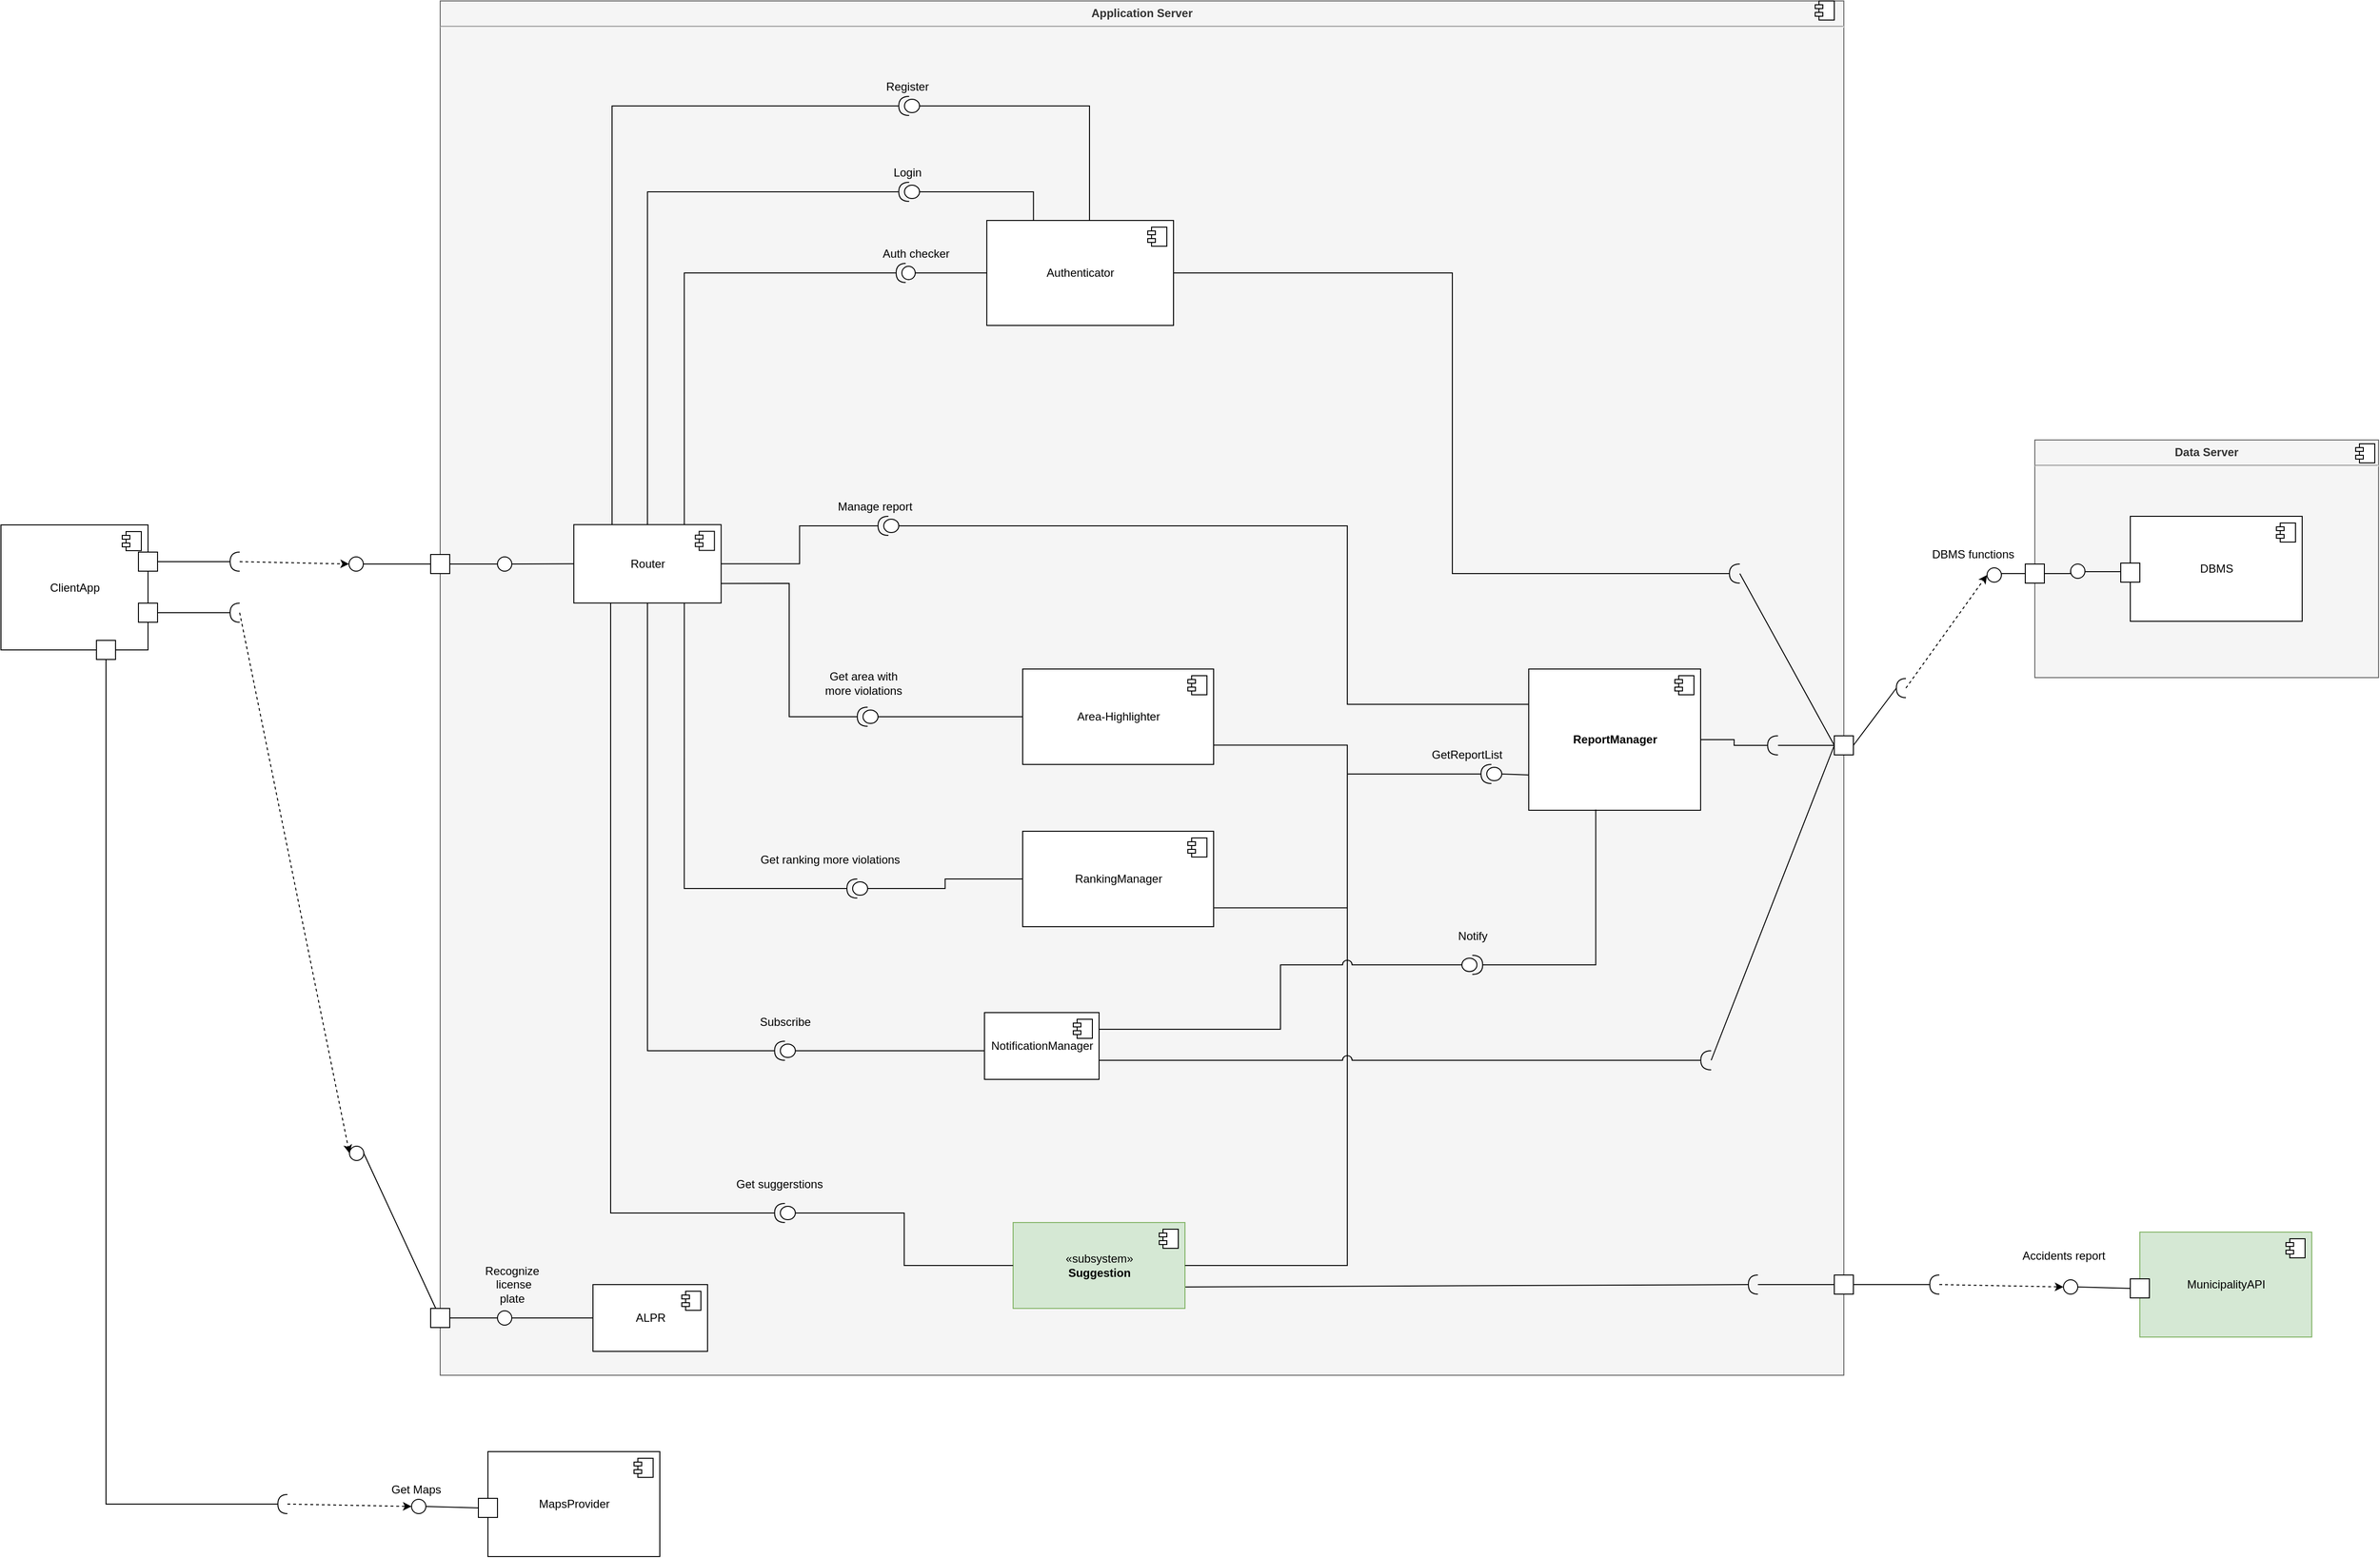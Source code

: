 <mxfile version="12.3.3" type="device" pages="1"><diagram id="tRM6kYc8CmMdHtw0mvdF" name="Page-1"><mxGraphModel dx="1730" dy="2524" grid="1" gridSize="10" guides="1" tooltips="1" connect="1" arrows="1" fold="1" page="1" pageScale="1" pageWidth="850" pageHeight="1100" math="0" shadow="0"><root><mxCell id="0"/><mxCell id="k_rxD-2QVE0urcg3XLKd-32" value="Untitled Layer" parent="0"/><mxCell id="k_rxD-2QVE0urcg3XLKd-33" value="&lt;p style=&quot;margin: 0px ; margin-top: 6px ; text-align: center&quot;&gt;&lt;b&gt;Application Server&lt;/b&gt;&lt;/p&gt;&lt;hr&gt;&lt;p style=&quot;margin: 0px ; margin-left: 8px&quot;&gt;&lt;br&gt;&lt;/p&gt;" style="align=left;overflow=fill;html=1;fillColor=#f5f5f5;strokeColor=#666666;fontColor=#333333;" parent="k_rxD-2QVE0urcg3XLKd-32" vertex="1"><mxGeometry x="-330" y="-110" width="1470" height="1440" as="geometry"/></mxCell><mxCell id="k_rxD-2QVE0urcg3XLKd-35" value="&lt;p style=&quot;margin: 0px ; margin-top: 6px ; text-align: center&quot;&gt;&lt;b&gt;Data Server&lt;/b&gt;&lt;/p&gt;&lt;hr&gt;&lt;p style=&quot;margin: 0px ; margin-left: 8px&quot;&gt;&lt;br&gt;&lt;/p&gt;" style="align=left;overflow=fill;html=1;fillColor=#f5f5f5;strokeColor=#666666;fontColor=#333333;" parent="k_rxD-2QVE0urcg3XLKd-32" vertex="1"><mxGeometry x="1340" y="350" width="360" height="249" as="geometry"/></mxCell><mxCell id="k_rxD-2QVE0urcg3XLKd-36" value="" style="shape=component;jettyWidth=8;jettyHeight=4;" parent="k_rxD-2QVE0urcg3XLKd-35" vertex="1"><mxGeometry x="1" width="20" height="20" relative="1" as="geometry"><mxPoint x="-24" y="4" as="offset"/></mxGeometry></mxCell><mxCell id="k_rxD-2QVE0urcg3XLKd-43" value="DBMS" style="html=1;" parent="k_rxD-2QVE0urcg3XLKd-35" vertex="1"><mxGeometry x="100" y="80" width="180" height="110" as="geometry"/></mxCell><mxCell id="k_rxD-2QVE0urcg3XLKd-44" value="" style="shape=component;jettyWidth=8;jettyHeight=4;" parent="k_rxD-2QVE0urcg3XLKd-43" vertex="1"><mxGeometry x="1" width="20" height="20" relative="1" as="geometry"><mxPoint x="-27" y="7" as="offset"/></mxGeometry></mxCell><mxCell id="g-U3OgV13s4dTjVYUAaE-34" value="" style="whiteSpace=wrap;html=1;aspect=fixed;" parent="k_rxD-2QVE0urcg3XLKd-43" vertex="1"><mxGeometry x="-10" y="49" width="20" height="20" as="geometry"/></mxCell><mxCell id="k_rxD-2QVE0urcg3XLKd-54" style="edgeStyle=orthogonalEdgeStyle;rounded=0;orthogonalLoop=1;jettySize=auto;html=1;exitX=0;exitY=0.5;exitDx=0;exitDy=0;endArrow=none;endFill=0;" parent="k_rxD-2QVE0urcg3XLKd-35" source="g-U3OgV13s4dTjVYUAaE-34" target="g-U3OgV13s4dTjVYUAaE-41" edge="1"><mxGeometry relative="1" as="geometry"><Array as="points"><mxPoint x="90" y="138"/></Array></mxGeometry></mxCell><mxCell id="g-U3OgV13s4dTjVYUAaE-41" value="" style="ellipse;whiteSpace=wrap;html=1;aspect=fixed;" parent="k_rxD-2QVE0urcg3XLKd-35" vertex="1"><mxGeometry x="37.5" y="130" width="15" height="15" as="geometry"/></mxCell><mxCell id="k_rxD-2QVE0urcg3XLKd-52" value="" style="whiteSpace=wrap;html=1;aspect=fixed;" parent="k_rxD-2QVE0urcg3XLKd-35" vertex="1"><mxGeometry x="-10" y="130" width="20" height="20" as="geometry"/></mxCell><mxCell id="k_rxD-2QVE0urcg3XLKd-55" style="edgeStyle=orthogonalEdgeStyle;rounded=0;orthogonalLoop=1;jettySize=auto;html=1;exitX=0;exitY=0.5;exitDx=0;exitDy=0;endArrow=none;endFill=0;" parent="k_rxD-2QVE0urcg3XLKd-35" source="g-U3OgV13s4dTjVYUAaE-41" target="k_rxD-2QVE0urcg3XLKd-52" edge="1"><mxGeometry relative="1" as="geometry"><Array as="points"><mxPoint x="37" y="140"/></Array></mxGeometry></mxCell><mxCell id="k_rxD-2QVE0urcg3XLKd-34" value="" style="shape=component;jettyWidth=8;jettyHeight=4;" parent="k_rxD-2QVE0urcg3XLKd-32" vertex="1"><mxGeometry x="1" width="20" height="20" relative="1" as="geometry"><mxPoint x="1110" y="-110" as="offset"/></mxGeometry></mxCell><mxCell id="k_rxD-2QVE0urcg3XLKd-66" value="" style="shape=providedRequiredInterface;html=1;verticalLabelPosition=bottom;rotation=180;" parent="k_rxD-2QVE0urcg3XLKd-32" vertex="1"><mxGeometry x="20.203" y="1150" width="21.729" height="20" as="geometry"/></mxCell><mxCell id="k_rxD-2QVE0urcg3XLKd-69" value="" style="shape=providedRequiredInterface;html=1;verticalLabelPosition=bottom;rotation=180;" parent="k_rxD-2QVE0urcg3XLKd-32" vertex="1"><mxGeometry x="95.932" y="810" width="21.729" height="20" as="geometry"/></mxCell><mxCell id="k_rxD-2QVE0urcg3XLKd-68" value="" style="shape=providedRequiredInterface;html=1;verticalLabelPosition=bottom;rotation=180;" parent="k_rxD-2QVE0urcg3XLKd-32" vertex="1"><mxGeometry x="106.796" y="630" width="21.729" height="20" as="geometry"/></mxCell><mxCell id="k_rxD-2QVE0urcg3XLKd-73" value="" style="shape=providedRequiredInterface;html=1;verticalLabelPosition=bottom;rotation=180;" parent="k_rxD-2QVE0urcg3XLKd-32" vertex="1"><mxGeometry x="128.525" y="430" width="21.729" height="20" as="geometry"/></mxCell><mxCell id="k_rxD-2QVE0urcg3XLKd-72" value="" style="shape=providedRequiredInterface;html=1;verticalLabelPosition=bottom;rotation=180;" parent="k_rxD-2QVE0urcg3XLKd-32" vertex="1"><mxGeometry x="760.025" y="690" width="21.729" height="20" as="geometry"/></mxCell><mxCell id="k_rxD-2QVE0urcg3XLKd-77" value="" style="shape=providedRequiredInterface;html=1;verticalLabelPosition=bottom;rotation=180;" parent="k_rxD-2QVE0urcg3XLKd-32" vertex="1"><mxGeometry x="150.254" y="-10" width="21.729" height="20" as="geometry"/></mxCell><mxCell id="k_rxD-2QVE0urcg3XLKd-76" value="" style="shape=providedRequiredInterface;html=1;verticalLabelPosition=bottom;rotation=180;" parent="k_rxD-2QVE0urcg3XLKd-32" vertex="1"><mxGeometry x="150.254" y="80" width="21.729" height="20" as="geometry"/></mxCell><mxCell id="g-U3OgV13s4dTjVYUAaE-58" value="Register" style="text;html=1;align=center;verticalAlign=middle;resizable=0;points=[];;autosize=1;" parent="k_rxD-2QVE0urcg3XLKd-32" vertex="1"><mxGeometry x="128.525" y="-30" width="60" height="20" as="geometry"/></mxCell><mxCell id="g-U3OgV13s4dTjVYUAaE-57" value="Login" style="text;html=1;align=center;verticalAlign=middle;resizable=0;points=[];;autosize=1;" parent="k_rxD-2QVE0urcg3XLKd-32" vertex="1"><mxGeometry x="139.389" y="60" width="40" height="20" as="geometry"/></mxCell><mxCell id="k_rxD-2QVE0urcg3XLKd-83" value="Manage report" style="text;html=1;align=center;verticalAlign=middle;resizable=0;points=[];;autosize=1;" parent="k_rxD-2QVE0urcg3XLKd-32" vertex="1"><mxGeometry x="80.067" y="410" width="90" height="20" as="geometry"/></mxCell><mxCell id="k_rxD-2QVE0urcg3XLKd-84" value="Get area with&lt;br&gt;more violations" style="text;html=1;align=center;verticalAlign=middle;resizable=0;points=[];;autosize=1;" parent="k_rxD-2QVE0urcg3XLKd-32" vertex="1"><mxGeometry x="63.339" y="590" width="100" height="30" as="geometry"/></mxCell><mxCell id="k_rxD-2QVE0urcg3XLKd-85" value="Get ranking more violations" style="text;html=1;align=center;verticalAlign=middle;resizable=0;points=[];;autosize=1;" parent="k_rxD-2QVE0urcg3XLKd-32" vertex="1"><mxGeometry x="-1.848" y="780" width="160" height="20" as="geometry"/></mxCell><mxCell id="k_rxD-2QVE0urcg3XLKd-86" value="Get suggerstions" style="text;html=1;align=center;verticalAlign=middle;resizable=0;points=[];;autosize=1;" parent="k_rxD-2QVE0urcg3XLKd-32" vertex="1"><mxGeometry x="-30.119" y="1120" width="110" height="20" as="geometry"/></mxCell><mxCell id="g-U3OgV13s4dTjVYUAaE-1" value="Authenticator" style="html=1;" parent="k_rxD-2QVE0urcg3XLKd-32" vertex="1"><mxGeometry x="242.439" y="120" width="195.559" height="110" as="geometry"/></mxCell><mxCell id="g-U3OgV13s4dTjVYUAaE-2" value="" style="shape=component;jettyWidth=8;jettyHeight=4;" parent="g-U3OgV13s4dTjVYUAaE-1" vertex="1"><mxGeometry x="1" width="20" height="20" relative="1" as="geometry"><mxPoint x="-27" y="7" as="offset"/></mxGeometry></mxCell><mxCell id="k_rxD-2QVE0urcg3XLKd-97" value="" style="shape=requiredInterface;html=1;verticalLabelPosition=bottom;rotation=-180;" parent="k_rxD-2QVE0urcg3XLKd-32" vertex="1"><mxGeometry x="1020.185" y="480" width="10.864" height="20" as="geometry"/></mxCell><mxCell id="k_rxD-2QVE0urcg3XLKd-99" style="edgeStyle=orthogonalEdgeStyle;rounded=0;orthogonalLoop=1;jettySize=auto;html=1;endArrow=none;endFill=0;entryX=1;entryY=0.5;entryDx=0;entryDy=0;entryPerimeter=0;" parent="k_rxD-2QVE0urcg3XLKd-32" source="g-U3OgV13s4dTjVYUAaE-1" target="k_rxD-2QVE0urcg3XLKd-97" edge="1"><mxGeometry relative="1" as="geometry"><mxPoint x="980.134" y="370.241" as="sourcePoint"/><mxPoint x="887.245" y="199.889" as="targetPoint"/><Array as="points"><mxPoint x="730" y="175"/><mxPoint x="730" y="490"/></Array></mxGeometry></mxCell><mxCell id="g-U3OgV13s4dTjVYUAaE-33" value="" style="whiteSpace=wrap;html=1;aspect=fixed;" parent="k_rxD-2QVE0urcg3XLKd-32" vertex="1"><mxGeometry x="-340" y="470" width="20" height="20" as="geometry"/></mxCell><mxCell id="6NQ96DkGY_mPD5yl49nZ-52" style="edgeStyle=none;rounded=0;jumpStyle=arc;jumpSize=10;orthogonalLoop=1;jettySize=auto;html=1;exitX=1;exitY=0.75;exitDx=0;exitDy=0;entryX=1;entryY=0.5;entryDx=0;entryDy=0;entryPerimeter=0;endArrow=none;endFill=0;" parent="k_rxD-2QVE0urcg3XLKd-32" source="6NQ96DkGY_mPD5yl49nZ-54" target="6NQ96DkGY_mPD5yl49nZ-51" edge="1"><mxGeometry relative="1" as="geometry"><mxPoint x="530.5" y="1075" as="sourcePoint"/></mxGeometry></mxCell><mxCell id="6NQ96DkGY_mPD5yl49nZ-38" value="MunicipalityAPI" style="html=1;fillColor=#d5e8d4;strokeColor=#82b366;" parent="k_rxD-2QVE0urcg3XLKd-32" vertex="1"><mxGeometry x="1450" y="1180" width="180" height="110" as="geometry"/></mxCell><mxCell id="6NQ96DkGY_mPD5yl49nZ-39" value="" style="shape=component;jettyWidth=8;jettyHeight=4;" parent="6NQ96DkGY_mPD5yl49nZ-38" vertex="1"><mxGeometry x="1" width="20" height="20" relative="1" as="geometry"><mxPoint x="-27" y="7" as="offset"/></mxGeometry></mxCell><mxCell id="6NQ96DkGY_mPD5yl49nZ-40" value="" style="whiteSpace=wrap;html=1;aspect=fixed;" parent="6NQ96DkGY_mPD5yl49nZ-38" vertex="1"><mxGeometry x="-10" y="49" width="20" height="20" as="geometry"/></mxCell><mxCell id="6NQ96DkGY_mPD5yl49nZ-50" style="edgeStyle=none;rounded=0;jumpStyle=arc;jumpSize=10;orthogonalLoop=1;jettySize=auto;html=1;exitX=1;exitY=0.5;exitDx=0;exitDy=0;entryX=1;entryY=0.5;entryDx=0;entryDy=0;entryPerimeter=0;endArrow=none;endFill=0;" parent="k_rxD-2QVE0urcg3XLKd-32" source="6NQ96DkGY_mPD5yl49nZ-41" target="6NQ96DkGY_mPD5yl49nZ-48" edge="1"><mxGeometry relative="1" as="geometry"/></mxCell><mxCell id="6NQ96DkGY_mPD5yl49nZ-41" value="" style="whiteSpace=wrap;html=1;aspect=fixed;" parent="k_rxD-2QVE0urcg3XLKd-32" vertex="1"><mxGeometry x="1130" y="1225" width="20" height="20" as="geometry"/></mxCell><mxCell id="6NQ96DkGY_mPD5yl49nZ-49" style="rounded=0;jumpStyle=arc;jumpSize=10;orthogonalLoop=1;jettySize=auto;html=1;exitX=1;exitY=0.5;exitDx=0;exitDy=0;entryX=0;entryY=0.5;entryDx=0;entryDy=0;endArrow=none;endFill=0;" parent="k_rxD-2QVE0urcg3XLKd-32" source="6NQ96DkGY_mPD5yl49nZ-46" target="6NQ96DkGY_mPD5yl49nZ-40" edge="1"><mxGeometry relative="1" as="geometry"/></mxCell><mxCell id="6NQ96DkGY_mPD5yl49nZ-46" value="" style="ellipse;whiteSpace=wrap;html=1;aspect=fixed;" parent="k_rxD-2QVE0urcg3XLKd-32" vertex="1"><mxGeometry x="1370" y="1230" width="15" height="15" as="geometry"/></mxCell><mxCell id="6NQ96DkGY_mPD5yl49nZ-47" style="edgeStyle=none;rounded=0;orthogonalLoop=1;jettySize=auto;html=1;exitX=0;exitY=0.5;exitDx=0;exitDy=0;exitPerimeter=0;entryX=0;entryY=0.5;entryDx=0;entryDy=0;endArrow=classic;endFill=1;dashed=1;" parent="k_rxD-2QVE0urcg3XLKd-32" source="6NQ96DkGY_mPD5yl49nZ-48" target="6NQ96DkGY_mPD5yl49nZ-46" edge="1"><mxGeometry relative="1" as="geometry"><mxPoint x="1390" y="1356" as="sourcePoint"/></mxGeometry></mxCell><mxCell id="6NQ96DkGY_mPD5yl49nZ-48" value="" style="shape=requiredInterface;html=1;verticalLabelPosition=bottom;rotation=-180;" parent="k_rxD-2QVE0urcg3XLKd-32" vertex="1"><mxGeometry x="1230" y="1225" width="10" height="20" as="geometry"/></mxCell><mxCell id="6NQ96DkGY_mPD5yl49nZ-53" style="edgeStyle=none;rounded=0;jumpStyle=arc;jumpSize=10;orthogonalLoop=1;jettySize=auto;html=1;exitX=0;exitY=0.5;exitDx=0;exitDy=0;exitPerimeter=0;entryX=0;entryY=0.5;entryDx=0;entryDy=0;endArrow=none;endFill=0;" parent="k_rxD-2QVE0urcg3XLKd-32" source="6NQ96DkGY_mPD5yl49nZ-51" target="6NQ96DkGY_mPD5yl49nZ-41" edge="1"><mxGeometry relative="1" as="geometry"/></mxCell><mxCell id="6NQ96DkGY_mPD5yl49nZ-51" value="" style="shape=requiredInterface;html=1;verticalLabelPosition=bottom;rotation=-180;" parent="k_rxD-2QVE0urcg3XLKd-32" vertex="1"><mxGeometry x="1040" y="1225" width="10" height="20" as="geometry"/></mxCell><mxCell id="6NQ96DkGY_mPD5yl49nZ-54" value="«subsystem»&lt;br&gt;&lt;b&gt;Suggestion&lt;/b&gt;" style="html=1;fillColor=#d5e8d4;strokeColor=#82b366;" parent="k_rxD-2QVE0urcg3XLKd-32" vertex="1"><mxGeometry x="270" y="1170" width="180" height="90" as="geometry"/></mxCell><mxCell id="6NQ96DkGY_mPD5yl49nZ-55" value="" style="shape=component;jettyWidth=8;jettyHeight=4;" parent="6NQ96DkGY_mPD5yl49nZ-54" vertex="1"><mxGeometry x="1" width="20" height="20" relative="1" as="geometry"><mxPoint x="-27" y="7" as="offset"/></mxGeometry></mxCell><mxCell id="6NQ96DkGY_mPD5yl49nZ-56" value="&lt;b&gt;ReportManager&lt;/b&gt;" style="html=1;" parent="k_rxD-2QVE0urcg3XLKd-32" vertex="1"><mxGeometry x="810" y="590" width="180" height="148" as="geometry"/></mxCell><mxCell id="6NQ96DkGY_mPD5yl49nZ-57" value="" style="shape=component;jettyWidth=8;jettyHeight=4;" parent="6NQ96DkGY_mPD5yl49nZ-56" vertex="1"><mxGeometry x="1" width="20" height="20" relative="1" as="geometry"><mxPoint x="-27" y="7" as="offset"/></mxGeometry></mxCell><mxCell id="6NQ96DkGY_mPD5yl49nZ-58" value="DBMS functions" style="text;html=1;align=center;verticalAlign=middle;resizable=0;points=[];;autosize=1;" parent="k_rxD-2QVE0urcg3XLKd-32" vertex="1"><mxGeometry x="1224.5" y="460" width="100" height="20" as="geometry"/></mxCell><mxCell id="6NQ96DkGY_mPD5yl49nZ-133" style="edgeStyle=orthogonalEdgeStyle;rounded=0;jumpStyle=arc;jumpSize=10;orthogonalLoop=1;jettySize=auto;html=1;exitX=1;exitY=0.5;exitDx=0;exitDy=0;exitPerimeter=0;entryX=0.75;entryY=0;entryDx=0;entryDy=0;endArrow=none;endFill=0;" parent="k_rxD-2QVE0urcg3XLKd-32" source="6NQ96DkGY_mPD5yl49nZ-5" target="k_rxD-2QVE0urcg3XLKd-63" edge="1"><mxGeometry relative="1" as="geometry"/></mxCell><mxCell id="1" parent="0"/><mxCell id="g-U3OgV13s4dTjVYUAaE-10" value="Area-Highlighter" style="html=1;" parent="1" vertex="1"><mxGeometry x="280" y="590" width="200" height="100" as="geometry"/></mxCell><mxCell id="g-U3OgV13s4dTjVYUAaE-11" value="" style="shape=component;jettyWidth=8;jettyHeight=4;" parent="g-U3OgV13s4dTjVYUAaE-10" vertex="1"><mxGeometry x="1" width="20" height="20" relative="1" as="geometry"><mxPoint x="-27" y="7" as="offset"/></mxGeometry></mxCell><mxCell id="g-U3OgV13s4dTjVYUAaE-12" value="RankingManager" style="html=1;" parent="1" vertex="1"><mxGeometry x="280" y="760" width="200" height="100" as="geometry"/></mxCell><mxCell id="g-U3OgV13s4dTjVYUAaE-13" value="" style="shape=component;jettyWidth=8;jettyHeight=4;" parent="g-U3OgV13s4dTjVYUAaE-12" vertex="1"><mxGeometry x="1" width="20" height="20" relative="1" as="geometry"><mxPoint x="-27" y="7" as="offset"/></mxGeometry></mxCell><mxCell id="g-U3OgV13s4dTjVYUAaE-32" style="edgeStyle=orthogonalEdgeStyle;rounded=0;orthogonalLoop=1;jettySize=auto;html=1;endArrow=none;endFill=0;exitX=0;exitY=0.5;exitDx=0;exitDy=0;" parent="1" source="g-U3OgV13s4dTjVYUAaE-1" target="6NQ96DkGY_mPD5yl49nZ-5" edge="1"><mxGeometry relative="1" as="geometry"><mxPoint x="694.714" y="365" as="targetPoint"/><mxPoint x="759" y="365.0" as="sourcePoint"/></mxGeometry></mxCell><mxCell id="g-U3OgV13s4dTjVYUAaE-46" style="edgeStyle=orthogonalEdgeStyle;rounded=0;orthogonalLoop=1;jettySize=auto;html=1;endArrow=none;endFill=0;entryX=0;entryY=0.5;entryDx=0;entryDy=0;entryPerimeter=0;" parent="1" source="g-U3OgV13s4dTjVYUAaE-1" target="k_rxD-2QVE0urcg3XLKd-77" edge="1"><mxGeometry relative="1" as="geometry"><mxPoint x="898.333" y="50" as="targetPoint"/><Array as="points"><mxPoint x="350"/></Array><mxPoint x="897.241" y="300.0" as="sourcePoint"/></mxGeometry></mxCell><mxCell id="g-U3OgV13s4dTjVYUAaE-49" style="edgeStyle=orthogonalEdgeStyle;rounded=0;orthogonalLoop=1;jettySize=auto;html=1;endArrow=none;endFill=0;entryX=0;entryY=0.5;entryDx=0;entryDy=0;entryPerimeter=0;exitX=0.25;exitY=0;exitDx=0;exitDy=0;" parent="1" source="g-U3OgV13s4dTjVYUAaE-1" target="k_rxD-2QVE0urcg3XLKd-76" edge="1"><mxGeometry relative="1" as="geometry"><mxPoint x="818.5" y="110" as="targetPoint"/><Array as="points"><mxPoint x="292" y="90"/></Array><mxPoint x="818.621" y="300.0" as="sourcePoint"/></mxGeometry></mxCell><mxCell id="g-U3OgV13s4dTjVYUAaE-56" value="Auth checker" style="text;html=1;align=center;verticalAlign=middle;resizable=0;points=[];;autosize=1;" parent="1" vertex="1"><mxGeometry x="122.5" y="145" width="90" height="20" as="geometry"/></mxCell><mxCell id="k_rxD-2QVE0urcg3XLKd-4" style="edgeStyle=orthogonalEdgeStyle;rounded=0;orthogonalLoop=1;jettySize=auto;html=1;endArrow=none;endFill=0;exitX=1;exitY=0.798;exitDx=0;exitDy=0;exitPerimeter=0;entryX=1;entryY=0.5;entryDx=0;entryDy=0;entryPerimeter=0;" parent="1" source="g-U3OgV13s4dTjVYUAaE-10" target="k_rxD-2QVE0urcg3XLKd-72" edge="1"><mxGeometry relative="1" as="geometry"><mxPoint x="490" y="670" as="sourcePoint"/><mxPoint x="700" y="670" as="targetPoint"/></mxGeometry></mxCell><mxCell id="k_rxD-2QVE0urcg3XLKd-10" style="edgeStyle=orthogonalEdgeStyle;rounded=0;orthogonalLoop=1;jettySize=auto;html=1;endArrow=none;endFill=0;entryX=1;entryY=0.5;entryDx=0;entryDy=0;entryPerimeter=0;exitX=1.003;exitY=0.802;exitDx=0;exitDy=0;exitPerimeter=0;" parent="1" source="g-U3OgV13s4dTjVYUAaE-12" target="k_rxD-2QVE0urcg3XLKd-72" edge="1"><mxGeometry relative="1" as="geometry"><mxPoint x="490" y="840" as="sourcePoint"/><mxPoint x="864.882" y="840.118" as="targetPoint"/></mxGeometry></mxCell><mxCell id="k_rxD-2QVE0urcg3XLKd-16" style="edgeStyle=orthogonalEdgeStyle;rounded=0;orthogonalLoop=1;jettySize=auto;html=1;endArrow=none;endFill=0;entryX=1;entryY=0.5;entryDx=0;entryDy=0;entryPerimeter=0;exitX=1;exitY=0.5;exitDx=0;exitDy=0;" parent="1" source="6NQ96DkGY_mPD5yl49nZ-54" target="k_rxD-2QVE0urcg3XLKd-72" edge="1"><mxGeometry relative="1" as="geometry"><mxPoint x="530.429" y="1019.571" as="sourcePoint"/><mxPoint x="880.176" y="960.118" as="targetPoint"/><Array as="points"><mxPoint x="620" y="1215"/><mxPoint x="620" y="700"/></Array></mxGeometry></mxCell><mxCell id="k_rxD-2QVE0urcg3XLKd-45" value="" style="ellipse;whiteSpace=wrap;html=1;aspect=fixed;" parent="1" vertex="1"><mxGeometry x="1290" y="484" width="15" height="15" as="geometry"/></mxCell><mxCell id="k_rxD-2QVE0urcg3XLKd-61" style="edgeStyle=none;rounded=0;orthogonalLoop=1;jettySize=auto;html=1;exitX=0;exitY=0.5;exitDx=0;exitDy=0;exitPerimeter=0;entryX=0;entryY=0.5;entryDx=0;entryDy=0;endArrow=classic;endFill=1;dashed=1;" parent="1" source="k_rxD-2QVE0urcg3XLKd-46" target="k_rxD-2QVE0urcg3XLKd-45" edge="1"><mxGeometry relative="1" as="geometry"><mxPoint x="1315" y="600" as="sourcePoint"/></mxGeometry></mxCell><mxCell id="k_rxD-2QVE0urcg3XLKd-46" value="" style="shape=requiredInterface;html=1;verticalLabelPosition=bottom;rotation=-180;" parent="1" vertex="1"><mxGeometry x="1195" y="600" width="10" height="20" as="geometry"/></mxCell><mxCell id="k_rxD-2QVE0urcg3XLKd-60" style="edgeStyle=none;rounded=0;orthogonalLoop=1;jettySize=auto;html=1;exitX=1;exitY=0.5;exitDx=0;exitDy=0;entryX=1;entryY=0.5;entryDx=0;entryDy=0;entryPerimeter=0;endArrow=none;endFill=0;" parent="1" source="k_rxD-2QVE0urcg3XLKd-53" target="k_rxD-2QVE0urcg3XLKd-46" edge="1"><mxGeometry relative="1" as="geometry"/></mxCell><mxCell id="k_rxD-2QVE0urcg3XLKd-53" value="" style="whiteSpace=wrap;html=1;aspect=fixed;" parent="1" vertex="1"><mxGeometry x="1130" y="660" width="20" height="20" as="geometry"/></mxCell><mxCell id="k_rxD-2QVE0urcg3XLKd-56" style="edgeStyle=orthogonalEdgeStyle;rounded=0;orthogonalLoop=1;jettySize=auto;html=1;exitX=0;exitY=0.5;exitDx=0;exitDy=0;entryX=1;entryY=0.5;entryDx=0;entryDy=0;endArrow=none;endFill=0;" parent="1" source="k_rxD-2QVE0urcg3XLKd-52" target="k_rxD-2QVE0urcg3XLKd-45" edge="1"><mxGeometry relative="1" as="geometry"/></mxCell><mxCell id="k_rxD-2QVE0urcg3XLKd-62" value="Accidents report" style="text;html=1;align=center;verticalAlign=middle;resizable=0;points=[];;autosize=1;" parent="1" vertex="1"><mxGeometry x="1320" y="1195" width="100" height="20" as="geometry"/></mxCell><mxCell id="k_rxD-2QVE0urcg3XLKd-67" style="edgeStyle=orthogonalEdgeStyle;rounded=0;orthogonalLoop=1;jettySize=auto;html=1;exitX=0.25;exitY=1;exitDx=0;exitDy=0;entryX=1;entryY=0.5;entryDx=0;entryDy=0;entryPerimeter=0;endArrow=none;endFill=0;" parent="1" source="k_rxD-2QVE0urcg3XLKd-63" target="k_rxD-2QVE0urcg3XLKd-66" edge="1"><mxGeometry relative="1" as="geometry"/></mxCell><mxCell id="k_rxD-2QVE0urcg3XLKd-70" style="edgeStyle=orthogonalEdgeStyle;rounded=0;orthogonalLoop=1;jettySize=auto;html=1;exitX=0.75;exitY=1;exitDx=0;exitDy=0;entryX=1;entryY=0.5;entryDx=0;entryDy=0;entryPerimeter=0;endArrow=none;endFill=0;" parent="1" source="k_rxD-2QVE0urcg3XLKd-63" target="k_rxD-2QVE0urcg3XLKd-69" edge="1"><mxGeometry relative="1" as="geometry"/></mxCell><mxCell id="k_rxD-2QVE0urcg3XLKd-71" style="edgeStyle=orthogonalEdgeStyle;rounded=0;orthogonalLoop=1;jettySize=auto;html=1;exitX=1;exitY=0.75;exitDx=0;exitDy=0;entryX=1;entryY=0.5;entryDx=0;entryDy=0;entryPerimeter=0;endArrow=none;endFill=0;" parent="1" source="k_rxD-2QVE0urcg3XLKd-63" target="k_rxD-2QVE0urcg3XLKd-68" edge="1"><mxGeometry relative="1" as="geometry"/></mxCell><mxCell id="k_rxD-2QVE0urcg3XLKd-74" style="edgeStyle=orthogonalEdgeStyle;rounded=0;orthogonalLoop=1;jettySize=auto;html=1;exitX=1;exitY=0.5;exitDx=0;exitDy=0;endArrow=none;endFill=0;entryX=1;entryY=0.5;entryDx=0;entryDy=0;entryPerimeter=0;" parent="1" source="k_rxD-2QVE0urcg3XLKd-63" target="k_rxD-2QVE0urcg3XLKd-73" edge="1"><mxGeometry relative="1" as="geometry"><mxPoint x="100" y="439" as="targetPoint"/></mxGeometry></mxCell><mxCell id="k_rxD-2QVE0urcg3XLKd-80" style="edgeStyle=orthogonalEdgeStyle;rounded=0;orthogonalLoop=1;jettySize=auto;html=1;exitX=0.5;exitY=0;exitDx=0;exitDy=0;entryX=1;entryY=0.5;entryDx=0;entryDy=0;entryPerimeter=0;endArrow=none;endFill=0;" parent="1" source="k_rxD-2QVE0urcg3XLKd-63" target="k_rxD-2QVE0urcg3XLKd-76" edge="1"><mxGeometry relative="1" as="geometry"/></mxCell><mxCell id="k_rxD-2QVE0urcg3XLKd-81" style="edgeStyle=orthogonalEdgeStyle;rounded=0;orthogonalLoop=1;jettySize=auto;html=1;entryX=1;entryY=0.5;entryDx=0;entryDy=0;entryPerimeter=0;endArrow=none;endFill=0;" parent="1" source="k_rxD-2QVE0urcg3XLKd-63" target="k_rxD-2QVE0urcg3XLKd-77" edge="1"><mxGeometry relative="1" as="geometry"><Array as="points"><mxPoint x="-150"/></Array></mxGeometry></mxCell><mxCell id="k_rxD-2QVE0urcg3XLKd-63" value="Router" style="html=1;" parent="1" vertex="1"><mxGeometry x="-190.071" y="438.737" width="154.286" height="82.105" as="geometry"/></mxCell><mxCell id="k_rxD-2QVE0urcg3XLKd-64" value="" style="shape=component;jettyWidth=8;jettyHeight=4;" parent="k_rxD-2QVE0urcg3XLKd-63" vertex="1"><mxGeometry x="1" width="20" height="20" relative="1" as="geometry"><mxPoint x="-27" y="7" as="offset"/></mxGeometry></mxCell><mxCell id="k_rxD-2QVE0urcg3XLKd-88" style="edgeStyle=orthogonalEdgeStyle;rounded=0;orthogonalLoop=1;jettySize=auto;html=1;exitX=0;exitY=0.5;exitDx=0;exitDy=0;exitPerimeter=0;entryX=0;entryY=0.25;entryDx=0;entryDy=0;endArrow=none;endFill=0;" parent="1" source="k_rxD-2QVE0urcg3XLKd-73" target="6NQ96DkGY_mPD5yl49nZ-56" edge="1"><mxGeometry relative="1" as="geometry"><mxPoint x="200.333" y="415.333" as="targetPoint"/><Array as="points"><mxPoint x="620" y="440"/><mxPoint x="620" y="627"/></Array></mxGeometry></mxCell><mxCell id="k_rxD-2QVE0urcg3XLKd-89" style="edgeStyle=orthogonalEdgeStyle;rounded=0;orthogonalLoop=1;jettySize=auto;html=1;exitX=0;exitY=0.5;exitDx=0;exitDy=0;exitPerimeter=0;entryX=0;entryY=0.5;entryDx=0;entryDy=0;endArrow=none;endFill=0;" parent="1" source="k_rxD-2QVE0urcg3XLKd-68" target="g-U3OgV13s4dTjVYUAaE-10" edge="1"><mxGeometry relative="1" as="geometry"/></mxCell><mxCell id="k_rxD-2QVE0urcg3XLKd-90" style="edgeStyle=orthogonalEdgeStyle;rounded=0;orthogonalLoop=1;jettySize=auto;html=1;exitX=0;exitY=0.5;exitDx=0;exitDy=0;exitPerimeter=0;endArrow=none;endFill=0;" parent="1" source="k_rxD-2QVE0urcg3XLKd-69" target="g-U3OgV13s4dTjVYUAaE-12" edge="1"><mxGeometry relative="1" as="geometry"/></mxCell><mxCell id="k_rxD-2QVE0urcg3XLKd-91" style="edgeStyle=orthogonalEdgeStyle;rounded=0;orthogonalLoop=1;jettySize=auto;html=1;exitX=0;exitY=0.5;exitDx=0;exitDy=0;exitPerimeter=0;entryX=0;entryY=0.5;entryDx=0;entryDy=0;endArrow=none;endFill=0;" parent="1" source="k_rxD-2QVE0urcg3XLKd-66" edge="1" target="6NQ96DkGY_mPD5yl49nZ-54"><mxGeometry relative="1" as="geometry"><mxPoint x="280.176" y="969" as="targetPoint"/></mxGeometry></mxCell><mxCell id="k_rxD-2QVE0urcg3XLKd-101" style="rounded=0;orthogonalLoop=1;jettySize=auto;html=1;exitX=0;exitY=0.5;exitDx=0;exitDy=0;exitPerimeter=0;entryX=0;entryY=0.5;entryDx=0;entryDy=0;endArrow=none;endFill=0;" parent="1" source="k_rxD-2QVE0urcg3XLKd-97" target="k_rxD-2QVE0urcg3XLKd-53" edge="1"><mxGeometry relative="1" as="geometry"/></mxCell><mxCell id="k_rxD-2QVE0urcg3XLKd-107" value="ClientApp" style="html=1;" parent="1" vertex="1"><mxGeometry x="-790" y="439" width="154" height="131" as="geometry"/></mxCell><mxCell id="k_rxD-2QVE0urcg3XLKd-108" value="" style="shape=component;jettyWidth=8;jettyHeight=4;" parent="k_rxD-2QVE0urcg3XLKd-107" vertex="1"><mxGeometry x="1" width="20" height="20" relative="1" as="geometry"><mxPoint x="-27" y="7" as="offset"/></mxGeometry></mxCell><mxCell id="k_rxD-2QVE0urcg3XLKd-122" style="edgeStyle=none;rounded=0;orthogonalLoop=1;jettySize=auto;html=1;exitX=1;exitY=0.5;exitDx=0;exitDy=0;entryX=1;entryY=0.5;entryDx=0;entryDy=0;entryPerimeter=0;endArrow=none;endFill=0;" parent="1" source="k_rxD-2QVE0urcg3XLKd-110" target="k_rxD-2QVE0urcg3XLKd-121" edge="1"><mxGeometry relative="1" as="geometry"/></mxCell><mxCell id="k_rxD-2QVE0urcg3XLKd-110" value="" style="whiteSpace=wrap;html=1;aspect=fixed;" parent="1" vertex="1"><mxGeometry x="-646" y="467.5" width="20" height="20" as="geometry"/></mxCell><mxCell id="k_rxD-2QVE0urcg3XLKd-119" style="edgeStyle=none;rounded=0;orthogonalLoop=1;jettySize=auto;html=1;exitX=0;exitY=0.5;exitDx=0;exitDy=0;entryX=1;entryY=0.5;entryDx=0;entryDy=0;endArrow=none;endFill=0;" parent="1" source="k_rxD-2QVE0urcg3XLKd-117" target="g-U3OgV13s4dTjVYUAaE-33" edge="1"><mxGeometry relative="1" as="geometry"/></mxCell><mxCell id="k_rxD-2QVE0urcg3XLKd-117" value="" style="ellipse;whiteSpace=wrap;html=1;aspect=fixed;" parent="1" vertex="1"><mxGeometry x="-270" y="472.5" width="15" height="15" as="geometry"/></mxCell><mxCell id="k_rxD-2QVE0urcg3XLKd-118" style="edgeStyle=none;rounded=0;orthogonalLoop=1;jettySize=auto;html=1;exitX=0;exitY=0.5;exitDx=0;exitDy=0;entryX=1;entryY=0.5;entryDx=0;entryDy=0;endArrow=none;endFill=0;" parent="1" source="k_rxD-2QVE0urcg3XLKd-63" target="k_rxD-2QVE0urcg3XLKd-117" edge="1"><mxGeometry relative="1" as="geometry"><mxPoint x="-200" y="480" as="sourcePoint"/></mxGeometry></mxCell><mxCell id="k_rxD-2QVE0urcg3XLKd-120" value="" style="ellipse;whiteSpace=wrap;html=1;aspect=fixed;" parent="1" vertex="1"><mxGeometry x="-425.5" y="472.5" width="15" height="15" as="geometry"/></mxCell><mxCell id="k_rxD-2QVE0urcg3XLKd-124" style="edgeStyle=none;rounded=0;orthogonalLoop=1;jettySize=auto;html=1;exitX=0;exitY=0.5;exitDx=0;exitDy=0;exitPerimeter=0;entryX=0;entryY=0.5;entryDx=0;entryDy=0;endArrow=classic;endFill=1;dashed=1;" parent="1" source="k_rxD-2QVE0urcg3XLKd-121" target="k_rxD-2QVE0urcg3XLKd-120" edge="1"><mxGeometry relative="1" as="geometry"/></mxCell><mxCell id="k_rxD-2QVE0urcg3XLKd-121" value="" style="shape=requiredInterface;html=1;verticalLabelPosition=bottom;rotation=-180;" parent="1" vertex="1"><mxGeometry x="-550" y="467.5" width="10" height="20" as="geometry"/></mxCell><mxCell id="k_rxD-2QVE0urcg3XLKd-123" style="edgeStyle=none;rounded=0;orthogonalLoop=1;jettySize=auto;html=1;exitX=0;exitY=0.5;exitDx=0;exitDy=0;entryX=1;entryY=0.5;entryDx=0;entryDy=0;endArrow=none;endFill=0;" parent="1" source="g-U3OgV13s4dTjVYUAaE-33" target="k_rxD-2QVE0urcg3XLKd-120" edge="1"><mxGeometry relative="1" as="geometry"/></mxCell><mxCell id="6NQ96DkGY_mPD5yl49nZ-5" value="" style="shape=providedRequiredInterface;html=1;verticalLabelPosition=bottom;rotation=-180;" parent="1" vertex="1"><mxGeometry x="147.5" y="165" width="20" height="20" as="geometry"/></mxCell><mxCell id="6NQ96DkGY_mPD5yl49nZ-137" style="edgeStyle=orthogonalEdgeStyle;rounded=0;jumpStyle=arc;jumpSize=10;orthogonalLoop=1;jettySize=auto;html=1;exitX=0;exitY=0.75;exitDx=0;exitDy=0;entryX=0;entryY=0.5;entryDx=0;entryDy=0;entryPerimeter=0;endArrow=none;endFill=0;" parent="1" source="6NQ96DkGY_mPD5yl49nZ-56" target="k_rxD-2QVE0urcg3XLKd-72" edge="1"><mxGeometry relative="1" as="geometry"/></mxCell><mxCell id="6NQ96DkGY_mPD5yl49nZ-138" value="GetReportList" style="text;html=1;align=center;verticalAlign=middle;resizable=0;points=[];;autosize=1;" parent="1" vertex="1"><mxGeometry x="700" y="670" width="90" height="20" as="geometry"/></mxCell><mxCell id="6NQ96DkGY_mPD5yl49nZ-141" style="edgeStyle=orthogonalEdgeStyle;rounded=0;jumpStyle=arc;jumpSize=10;orthogonalLoop=1;jettySize=auto;html=1;exitX=0;exitY=0.5;exitDx=0;exitDy=0;exitPerimeter=0;entryX=0;entryY=0.5;entryDx=0;entryDy=0;endArrow=none;endFill=0;" parent="1" source="6NQ96DkGY_mPD5yl49nZ-139" target="k_rxD-2QVE0urcg3XLKd-53" edge="1"><mxGeometry relative="1" as="geometry"/></mxCell><mxCell id="6NQ96DkGY_mPD5yl49nZ-139" value="" style="shape=requiredInterface;html=1;verticalLabelPosition=bottom;rotation=-180;" parent="1" vertex="1"><mxGeometry x="1060.185" y="660" width="10.864" height="20" as="geometry"/></mxCell><mxCell id="6NQ96DkGY_mPD5yl49nZ-140" style="edgeStyle=orthogonalEdgeStyle;rounded=0;jumpStyle=arc;jumpSize=10;orthogonalLoop=1;jettySize=auto;html=1;exitX=1;exitY=0.5;exitDx=0;exitDy=0;entryX=1;entryY=0.5;entryDx=0;entryDy=0;entryPerimeter=0;endArrow=none;endFill=0;" parent="1" source="6NQ96DkGY_mPD5yl49nZ-56" target="6NQ96DkGY_mPD5yl49nZ-139" edge="1"><mxGeometry relative="1" as="geometry"/></mxCell><mxCell id="6NQ96DkGY_mPD5yl49nZ-147" value="ALPR" style="html=1;" parent="1" vertex="1"><mxGeometry x="-170" y="1235" width="120" height="70" as="geometry"/></mxCell><mxCell id="6NQ96DkGY_mPD5yl49nZ-148" value="" style="shape=component;jettyWidth=8;jettyHeight=4;" parent="6NQ96DkGY_mPD5yl49nZ-147" vertex="1"><mxGeometry x="1" width="20" height="20" relative="1" as="geometry"><mxPoint x="-27" y="7" as="offset"/></mxGeometry></mxCell><mxCell id="6NQ96DkGY_mPD5yl49nZ-152" value="Recognize&lt;br&gt;&amp;nbsp;license&lt;br&gt;plate" style="text;html=1;align=center;verticalAlign=middle;resizable=0;points=[];;autosize=1;" parent="1" vertex="1"><mxGeometry x="-289.98" y="1210" width="70" height="50" as="geometry"/></mxCell><mxCell id="RrNH5RtwF0N6duIYH3Qf-2" value="" style="whiteSpace=wrap;html=1;aspect=fixed;" vertex="1" parent="1"><mxGeometry x="-340" y="1260" width="20" height="20" as="geometry"/></mxCell><mxCell id="RrNH5RtwF0N6duIYH3Qf-3" style="edgeStyle=none;rounded=0;orthogonalLoop=1;jettySize=auto;html=1;exitX=0;exitY=0.5;exitDx=0;exitDy=0;entryX=1;entryY=0.5;entryDx=0;entryDy=0;endArrow=none;endFill=0;" edge="1" parent="1" source="RrNH5RtwF0N6duIYH3Qf-4" target="RrNH5RtwF0N6duIYH3Qf-2"><mxGeometry relative="1" as="geometry"/></mxCell><mxCell id="RrNH5RtwF0N6duIYH3Qf-4" value="" style="ellipse;whiteSpace=wrap;html=1;aspect=fixed;" vertex="1" parent="1"><mxGeometry x="-270" y="1262.5" width="15" height="15" as="geometry"/></mxCell><mxCell id="RrNH5RtwF0N6duIYH3Qf-5" style="edgeStyle=none;rounded=0;orthogonalLoop=1;jettySize=auto;html=1;exitX=0;exitY=0.5;exitDx=0;exitDy=0;entryX=1;entryY=0.5;entryDx=0;entryDy=0;endArrow=none;endFill=0;" edge="1" parent="1" target="RrNH5RtwF0N6duIYH3Qf-4" source="6NQ96DkGY_mPD5yl49nZ-147"><mxGeometry relative="1" as="geometry"><mxPoint x="-190.071" y="1269.789" as="sourcePoint"/></mxGeometry></mxCell><mxCell id="RrNH5RtwF0N6duIYH3Qf-6" value="" style="ellipse;whiteSpace=wrap;html=1;aspect=fixed;" vertex="1" parent="1"><mxGeometry x="-425" y="1090" width="15" height="15" as="geometry"/></mxCell><mxCell id="RrNH5RtwF0N6duIYH3Qf-7" style="edgeStyle=none;rounded=0;orthogonalLoop=1;jettySize=auto;html=1;entryX=1;entryY=0.5;entryDx=0;entryDy=0;endArrow=none;endFill=0;" edge="1" parent="1" target="RrNH5RtwF0N6duIYH3Qf-6" source="RrNH5RtwF0N6duIYH3Qf-2"><mxGeometry relative="1" as="geometry"><mxPoint x="-339.5" y="1097.5" as="sourcePoint"/></mxGeometry></mxCell><mxCell id="RrNH5RtwF0N6duIYH3Qf-8" style="edgeStyle=none;rounded=0;orthogonalLoop=1;jettySize=auto;html=1;exitX=1;exitY=0.5;exitDx=0;exitDy=0;entryX=1;entryY=0.5;entryDx=0;entryDy=0;entryPerimeter=0;endArrow=none;endFill=0;" edge="1" parent="1" source="RrNH5RtwF0N6duIYH3Qf-9" target="RrNH5RtwF0N6duIYH3Qf-10"><mxGeometry relative="1" as="geometry"/></mxCell><mxCell id="RrNH5RtwF0N6duIYH3Qf-9" value="" style="whiteSpace=wrap;html=1;aspect=fixed;" vertex="1" parent="1"><mxGeometry x="-646" y="521" width="20" height="20" as="geometry"/></mxCell><mxCell id="RrNH5RtwF0N6duIYH3Qf-10" value="" style="shape=requiredInterface;html=1;verticalLabelPosition=bottom;rotation=-180;" vertex="1" parent="1"><mxGeometry x="-550" y="521" width="10" height="20" as="geometry"/></mxCell><mxCell id="RrNH5RtwF0N6duIYH3Qf-11" style="edgeStyle=none;rounded=0;orthogonalLoop=1;jettySize=auto;html=1;exitX=0;exitY=0.5;exitDx=0;exitDy=0;exitPerimeter=0;entryX=0;entryY=0.5;entryDx=0;entryDy=0;endArrow=classic;endFill=1;dashed=1;" edge="1" parent="1" source="RrNH5RtwF0N6duIYH3Qf-10" target="RrNH5RtwF0N6duIYH3Qf-6"><mxGeometry relative="1" as="geometry"><mxPoint x="-524.5" y="548.5" as="sourcePoint"/><mxPoint x="-410" y="551" as="targetPoint"/></mxGeometry></mxCell><mxCell id="RrNH5RtwF0N6duIYH3Qf-17" value="NotificationManager" style="html=1;" vertex="1" parent="1"><mxGeometry x="240" y="950" width="120" height="70" as="geometry"/></mxCell><mxCell id="RrNH5RtwF0N6duIYH3Qf-18" value="" style="shape=component;jettyWidth=8;jettyHeight=4;" vertex="1" parent="RrNH5RtwF0N6duIYH3Qf-17"><mxGeometry x="1" width="20" height="20" relative="1" as="geometry"><mxPoint x="-27" y="7" as="offset"/></mxGeometry></mxCell><mxCell id="6NQ96DkGY_mPD5yl49nZ-66" value="ReportManager" parent="0"/><mxCell id="6NQ96DkGY_mPD5yl49nZ-109" value="Suggestion" parent="0"/><mxCell id="XiicNRbXNmN4wFMz_82l-3" value="MapsProvider" style="html=1;" parent="6NQ96DkGY_mPD5yl49nZ-109" vertex="1"><mxGeometry x="-280" y="1410" width="180" height="110" as="geometry"/></mxCell><mxCell id="XiicNRbXNmN4wFMz_82l-4" value="" style="shape=component;jettyWidth=8;jettyHeight=4;" parent="XiicNRbXNmN4wFMz_82l-3" vertex="1"><mxGeometry x="1" width="20" height="20" relative="1" as="geometry"><mxPoint x="-27" y="7" as="offset"/></mxGeometry></mxCell><mxCell id="XiicNRbXNmN4wFMz_82l-5" value="" style="whiteSpace=wrap;html=1;aspect=fixed;" parent="XiicNRbXNmN4wFMz_82l-3" vertex="1"><mxGeometry x="-10" y="49" width="20" height="20" as="geometry"/></mxCell><mxCell id="XiicNRbXNmN4wFMz_82l-6" style="rounded=0;jumpStyle=arc;jumpSize=10;orthogonalLoop=1;jettySize=auto;html=1;exitX=1;exitY=0.5;exitDx=0;exitDy=0;entryX=0;entryY=0.5;entryDx=0;entryDy=0;endArrow=none;endFill=0;" parent="6NQ96DkGY_mPD5yl49nZ-109" source="XiicNRbXNmN4wFMz_82l-7" target="XiicNRbXNmN4wFMz_82l-5" edge="1"><mxGeometry relative="1" as="geometry"/></mxCell><mxCell id="XiicNRbXNmN4wFMz_82l-7" value="" style="ellipse;whiteSpace=wrap;html=1;aspect=fixed;" parent="6NQ96DkGY_mPD5yl49nZ-109" vertex="1"><mxGeometry x="-360" y="1460" width="15" height="15" as="geometry"/></mxCell><mxCell id="XiicNRbXNmN4wFMz_82l-8" style="edgeStyle=none;rounded=0;orthogonalLoop=1;jettySize=auto;html=1;exitX=0;exitY=0.5;exitDx=0;exitDy=0;exitPerimeter=0;entryX=0;entryY=0.5;entryDx=0;entryDy=0;endArrow=classic;endFill=1;dashed=1;" parent="6NQ96DkGY_mPD5yl49nZ-109" source="XiicNRbXNmN4wFMz_82l-9" target="XiicNRbXNmN4wFMz_82l-7" edge="1"><mxGeometry relative="1" as="geometry"><mxPoint x="-340" y="1586" as="sourcePoint"/></mxGeometry></mxCell><mxCell id="XiicNRbXNmN4wFMz_82l-9" value="" style="shape=requiredInterface;html=1;verticalLabelPosition=bottom;rotation=-180;" parent="6NQ96DkGY_mPD5yl49nZ-109" vertex="1"><mxGeometry x="-500" y="1455" width="10" height="20" as="geometry"/></mxCell><mxCell id="XiicNRbXNmN4wFMz_82l-12" style="edgeStyle=orthogonalEdgeStyle;rounded=0;orthogonalLoop=1;jettySize=auto;html=1;exitX=0.5;exitY=1;exitDx=0;exitDy=0;entryX=1;entryY=0.5;entryDx=0;entryDy=0;entryPerimeter=0;endArrow=none;endFill=0;" parent="6NQ96DkGY_mPD5yl49nZ-109" source="XiicNRbXNmN4wFMz_82l-11" target="XiicNRbXNmN4wFMz_82l-9" edge="1"><mxGeometry relative="1" as="geometry"/></mxCell><mxCell id="XiicNRbXNmN4wFMz_82l-11" value="" style="whiteSpace=wrap;html=1;aspect=fixed;" parent="6NQ96DkGY_mPD5yl49nZ-109" vertex="1"><mxGeometry x="-690" y="560" width="20" height="20" as="geometry"/></mxCell><mxCell id="XiicNRbXNmN4wFMz_82l-13" value="Get Maps" style="text;html=1;resizable=0;points=[];autosize=1;align=left;verticalAlign=top;spacingTop=-4;" parent="6NQ96DkGY_mPD5yl49nZ-109" vertex="1"><mxGeometry x="-383" y="1440" width="70" height="20" as="geometry"/></mxCell><mxCell id="RrNH5RtwF0N6duIYH3Qf-21" style="edgeStyle=orthogonalEdgeStyle;rounded=0;orthogonalLoop=1;jettySize=auto;html=1;exitX=1;exitY=0.5;exitDx=0;exitDy=0;exitPerimeter=0;entryX=0.5;entryY=1;entryDx=0;entryDy=0;endArrow=none;endFill=0;" edge="1" parent="6NQ96DkGY_mPD5yl49nZ-109" source="RrNH5RtwF0N6duIYH3Qf-19" target="k_rxD-2QVE0urcg3XLKd-63"><mxGeometry relative="1" as="geometry"/></mxCell><mxCell id="RrNH5RtwF0N6duIYH3Qf-19" value="" style="shape=providedRequiredInterface;html=1;verticalLabelPosition=bottom;rotation=180;" vertex="1" parent="6NQ96DkGY_mPD5yl49nZ-109"><mxGeometry x="20.203" y="980" width="21.729" height="20" as="geometry"/></mxCell><mxCell id="RrNH5RtwF0N6duIYH3Qf-20" style="edgeStyle=orthogonalEdgeStyle;rounded=0;orthogonalLoop=1;jettySize=auto;html=1;exitX=0;exitY=0.5;exitDx=0;exitDy=0;entryX=0;entryY=0.5;entryDx=0;entryDy=0;entryPerimeter=0;endArrow=none;endFill=0;" edge="1" parent="6NQ96DkGY_mPD5yl49nZ-109" source="RrNH5RtwF0N6duIYH3Qf-17" target="RrNH5RtwF0N6duIYH3Qf-19"><mxGeometry relative="1" as="geometry"><Array as="points"><mxPoint x="240" y="990"/></Array></mxGeometry></mxCell><mxCell id="RrNH5RtwF0N6duIYH3Qf-22" value="Subscribe" style="text;html=1;align=center;verticalAlign=middle;resizable=0;points=[];;autosize=1;" vertex="1" parent="6NQ96DkGY_mPD5yl49nZ-109"><mxGeometry x="-3.848" y="950" width="70" height="20" as="geometry"/></mxCell><mxCell id="RrNH5RtwF0N6duIYH3Qf-25" style="edgeStyle=orthogonalEdgeStyle;rounded=0;orthogonalLoop=1;jettySize=auto;html=1;exitX=1;exitY=0.5;exitDx=0;exitDy=0;exitPerimeter=0;endArrow=none;endFill=0;jumpStyle=arc;jumpSize=10;" edge="1" parent="6NQ96DkGY_mPD5yl49nZ-109" source="RrNH5RtwF0N6duIYH3Qf-24" target="RrNH5RtwF0N6duIYH3Qf-17"><mxGeometry relative="1" as="geometry"><Array as="points"><mxPoint x="990" y="1000"/></Array></mxGeometry></mxCell><mxCell id="RrNH5RtwF0N6duIYH3Qf-26" style="rounded=0;jumpStyle=arc;jumpSize=10;orthogonalLoop=1;jettySize=auto;html=1;exitX=0;exitY=0.5;exitDx=0;exitDy=0;exitPerimeter=0;entryX=0;entryY=0.5;entryDx=0;entryDy=0;endArrow=none;endFill=0;" edge="1" parent="6NQ96DkGY_mPD5yl49nZ-109" source="RrNH5RtwF0N6duIYH3Qf-24" target="k_rxD-2QVE0urcg3XLKd-53"><mxGeometry relative="1" as="geometry"/></mxCell><mxCell id="RrNH5RtwF0N6duIYH3Qf-24" value="" style="shape=requiredInterface;html=1;verticalLabelPosition=bottom;rotation=-180;" vertex="1" parent="6NQ96DkGY_mPD5yl49nZ-109"><mxGeometry x="990.185" y="990" width="10.864" height="20" as="geometry"/></mxCell><mxCell id="RrNH5RtwF0N6duIYH3Qf-29" style="edgeStyle=orthogonalEdgeStyle;rounded=0;jumpStyle=arc;jumpSize=10;orthogonalLoop=1;jettySize=auto;html=1;exitX=1;exitY=0.5;exitDx=0;exitDy=0;exitPerimeter=0;endArrow=none;endFill=0;entryX=0.39;entryY=0.995;entryDx=0;entryDy=0;entryPerimeter=0;" edge="1" parent="6NQ96DkGY_mPD5yl49nZ-109" source="RrNH5RtwF0N6duIYH3Qf-27" target="6NQ96DkGY_mPD5yl49nZ-56"><mxGeometry relative="1" as="geometry"><mxPoint x="881" y="740" as="targetPoint"/></mxGeometry></mxCell><mxCell id="RrNH5RtwF0N6duIYH3Qf-27" value="" style="shape=providedRequiredInterface;html=1;verticalLabelPosition=bottom;rotation=0;" vertex="1" parent="6NQ96DkGY_mPD5yl49nZ-109"><mxGeometry x="740.025" y="890" width="21.729" height="20" as="geometry"/></mxCell><mxCell id="RrNH5RtwF0N6duIYH3Qf-28" style="edgeStyle=orthogonalEdgeStyle;rounded=0;jumpStyle=arc;jumpSize=10;orthogonalLoop=1;jettySize=auto;html=1;exitX=1;exitY=0.25;exitDx=0;exitDy=0;entryX=0;entryY=0.5;entryDx=0;entryDy=0;entryPerimeter=0;endArrow=none;endFill=0;" edge="1" parent="6NQ96DkGY_mPD5yl49nZ-109" source="RrNH5RtwF0N6duIYH3Qf-17" target="RrNH5RtwF0N6duIYH3Qf-27"><mxGeometry relative="1" as="geometry"><mxPoint x="880" y="1090" as="sourcePoint"/></mxGeometry></mxCell><mxCell id="RrNH5RtwF0N6duIYH3Qf-31" value="Notify" style="text;html=1;align=center;verticalAlign=middle;resizable=0;points=[];;autosize=1;" vertex="1" parent="6NQ96DkGY_mPD5yl49nZ-109"><mxGeometry x="726" y="860" width="50" height="20" as="geometry"/></mxCell></root></mxGraphModel></diagram></mxfile>